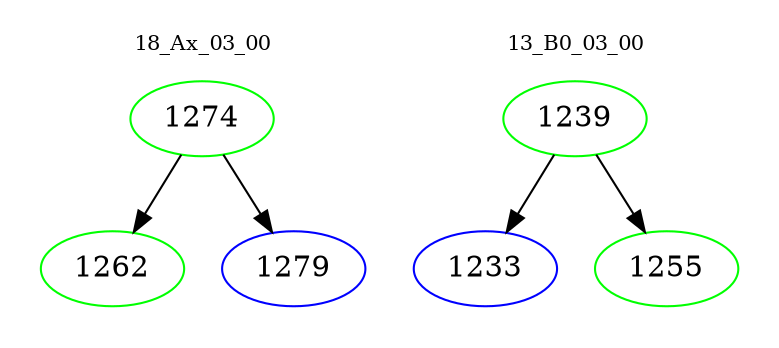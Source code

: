 digraph{
subgraph cluster_0 {
color = white
label = "18_Ax_03_00";
fontsize=10;
T0_1274 [label="1274", color="green"]
T0_1274 -> T0_1262 [color="black"]
T0_1262 [label="1262", color="green"]
T0_1274 -> T0_1279 [color="black"]
T0_1279 [label="1279", color="blue"]
}
subgraph cluster_1 {
color = white
label = "13_B0_03_00";
fontsize=10;
T1_1239 [label="1239", color="green"]
T1_1239 -> T1_1233 [color="black"]
T1_1233 [label="1233", color="blue"]
T1_1239 -> T1_1255 [color="black"]
T1_1255 [label="1255", color="green"]
}
}
